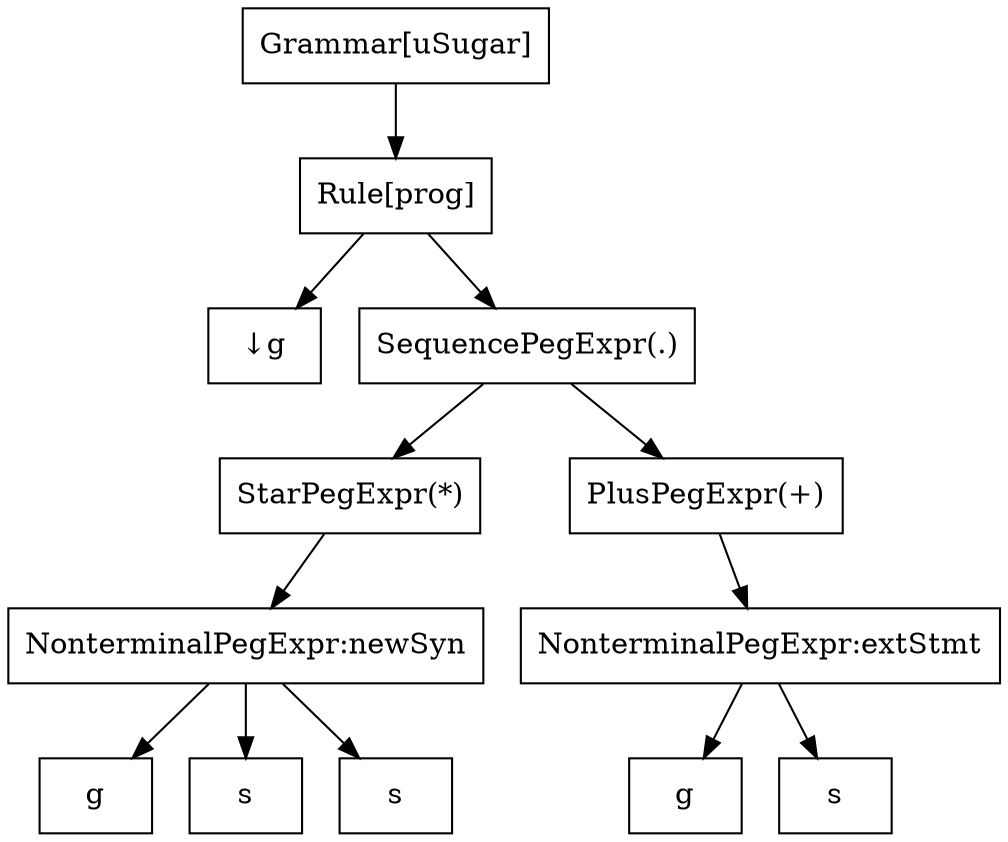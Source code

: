 Digraph uSugar {
  node [shape="box"];
  grammar [label = "Grammar[uSugar]"];

  progRule [label = "Rule[prog]"];
  grammar -> progRule;
  inh0 [label = "↓g"];
  progRule -> inh0;
  SequencePeg0 [label = "SequencePegExpr(.)"];
  progRule -> SequencePeg0;
  KleenePeg1 [label = "StarPegExpr(*)"];
  SequencePeg0 -> KleenePeg1;
  NonterminalPeg2 [label = "NonterminalPegExpr:newSyn"];
  KleenePeg1 -> NonterminalPeg2;
  attributeExpr0 [label = "g"];
  NonterminalPeg2 -> attributeExpr0;
  attributeExpr1 [label = "s"];
  NonterminalPeg2 -> attributeExpr1;
  attributeExpr2 [label = "s"];
  NonterminalPeg2 -> attributeExpr2;
  PlusKleenePeg3 [label = "PlusPegExpr(+)"];
  SequencePeg0 -> PlusKleenePeg3;
  NonterminalPeg4 [label = "NonterminalPegExpr:extStmt"];
  PlusKleenePeg3 -> NonterminalPeg4;
  attributeExpr3 [label = "g"];
  NonterminalPeg4 -> attributeExpr3;
  attributeExpr4 [label = "s"];
  NonterminalPeg4 -> attributeExpr4;
}